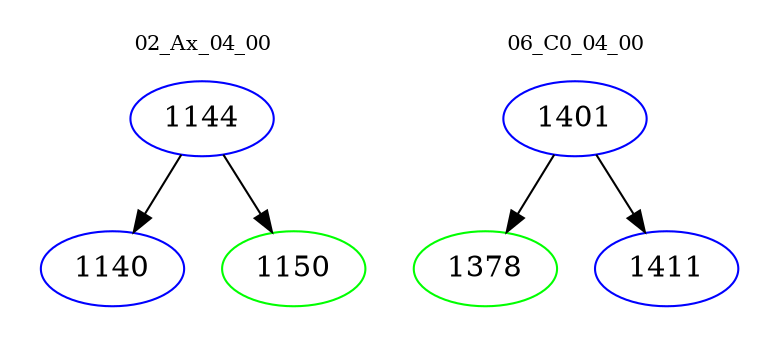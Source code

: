 digraph{
subgraph cluster_0 {
color = white
label = "02_Ax_04_00";
fontsize=10;
T0_1144 [label="1144", color="blue"]
T0_1144 -> T0_1140 [color="black"]
T0_1140 [label="1140", color="blue"]
T0_1144 -> T0_1150 [color="black"]
T0_1150 [label="1150", color="green"]
}
subgraph cluster_1 {
color = white
label = "06_C0_04_00";
fontsize=10;
T1_1401 [label="1401", color="blue"]
T1_1401 -> T1_1378 [color="black"]
T1_1378 [label="1378", color="green"]
T1_1401 -> T1_1411 [color="black"]
T1_1411 [label="1411", color="blue"]
}
}
